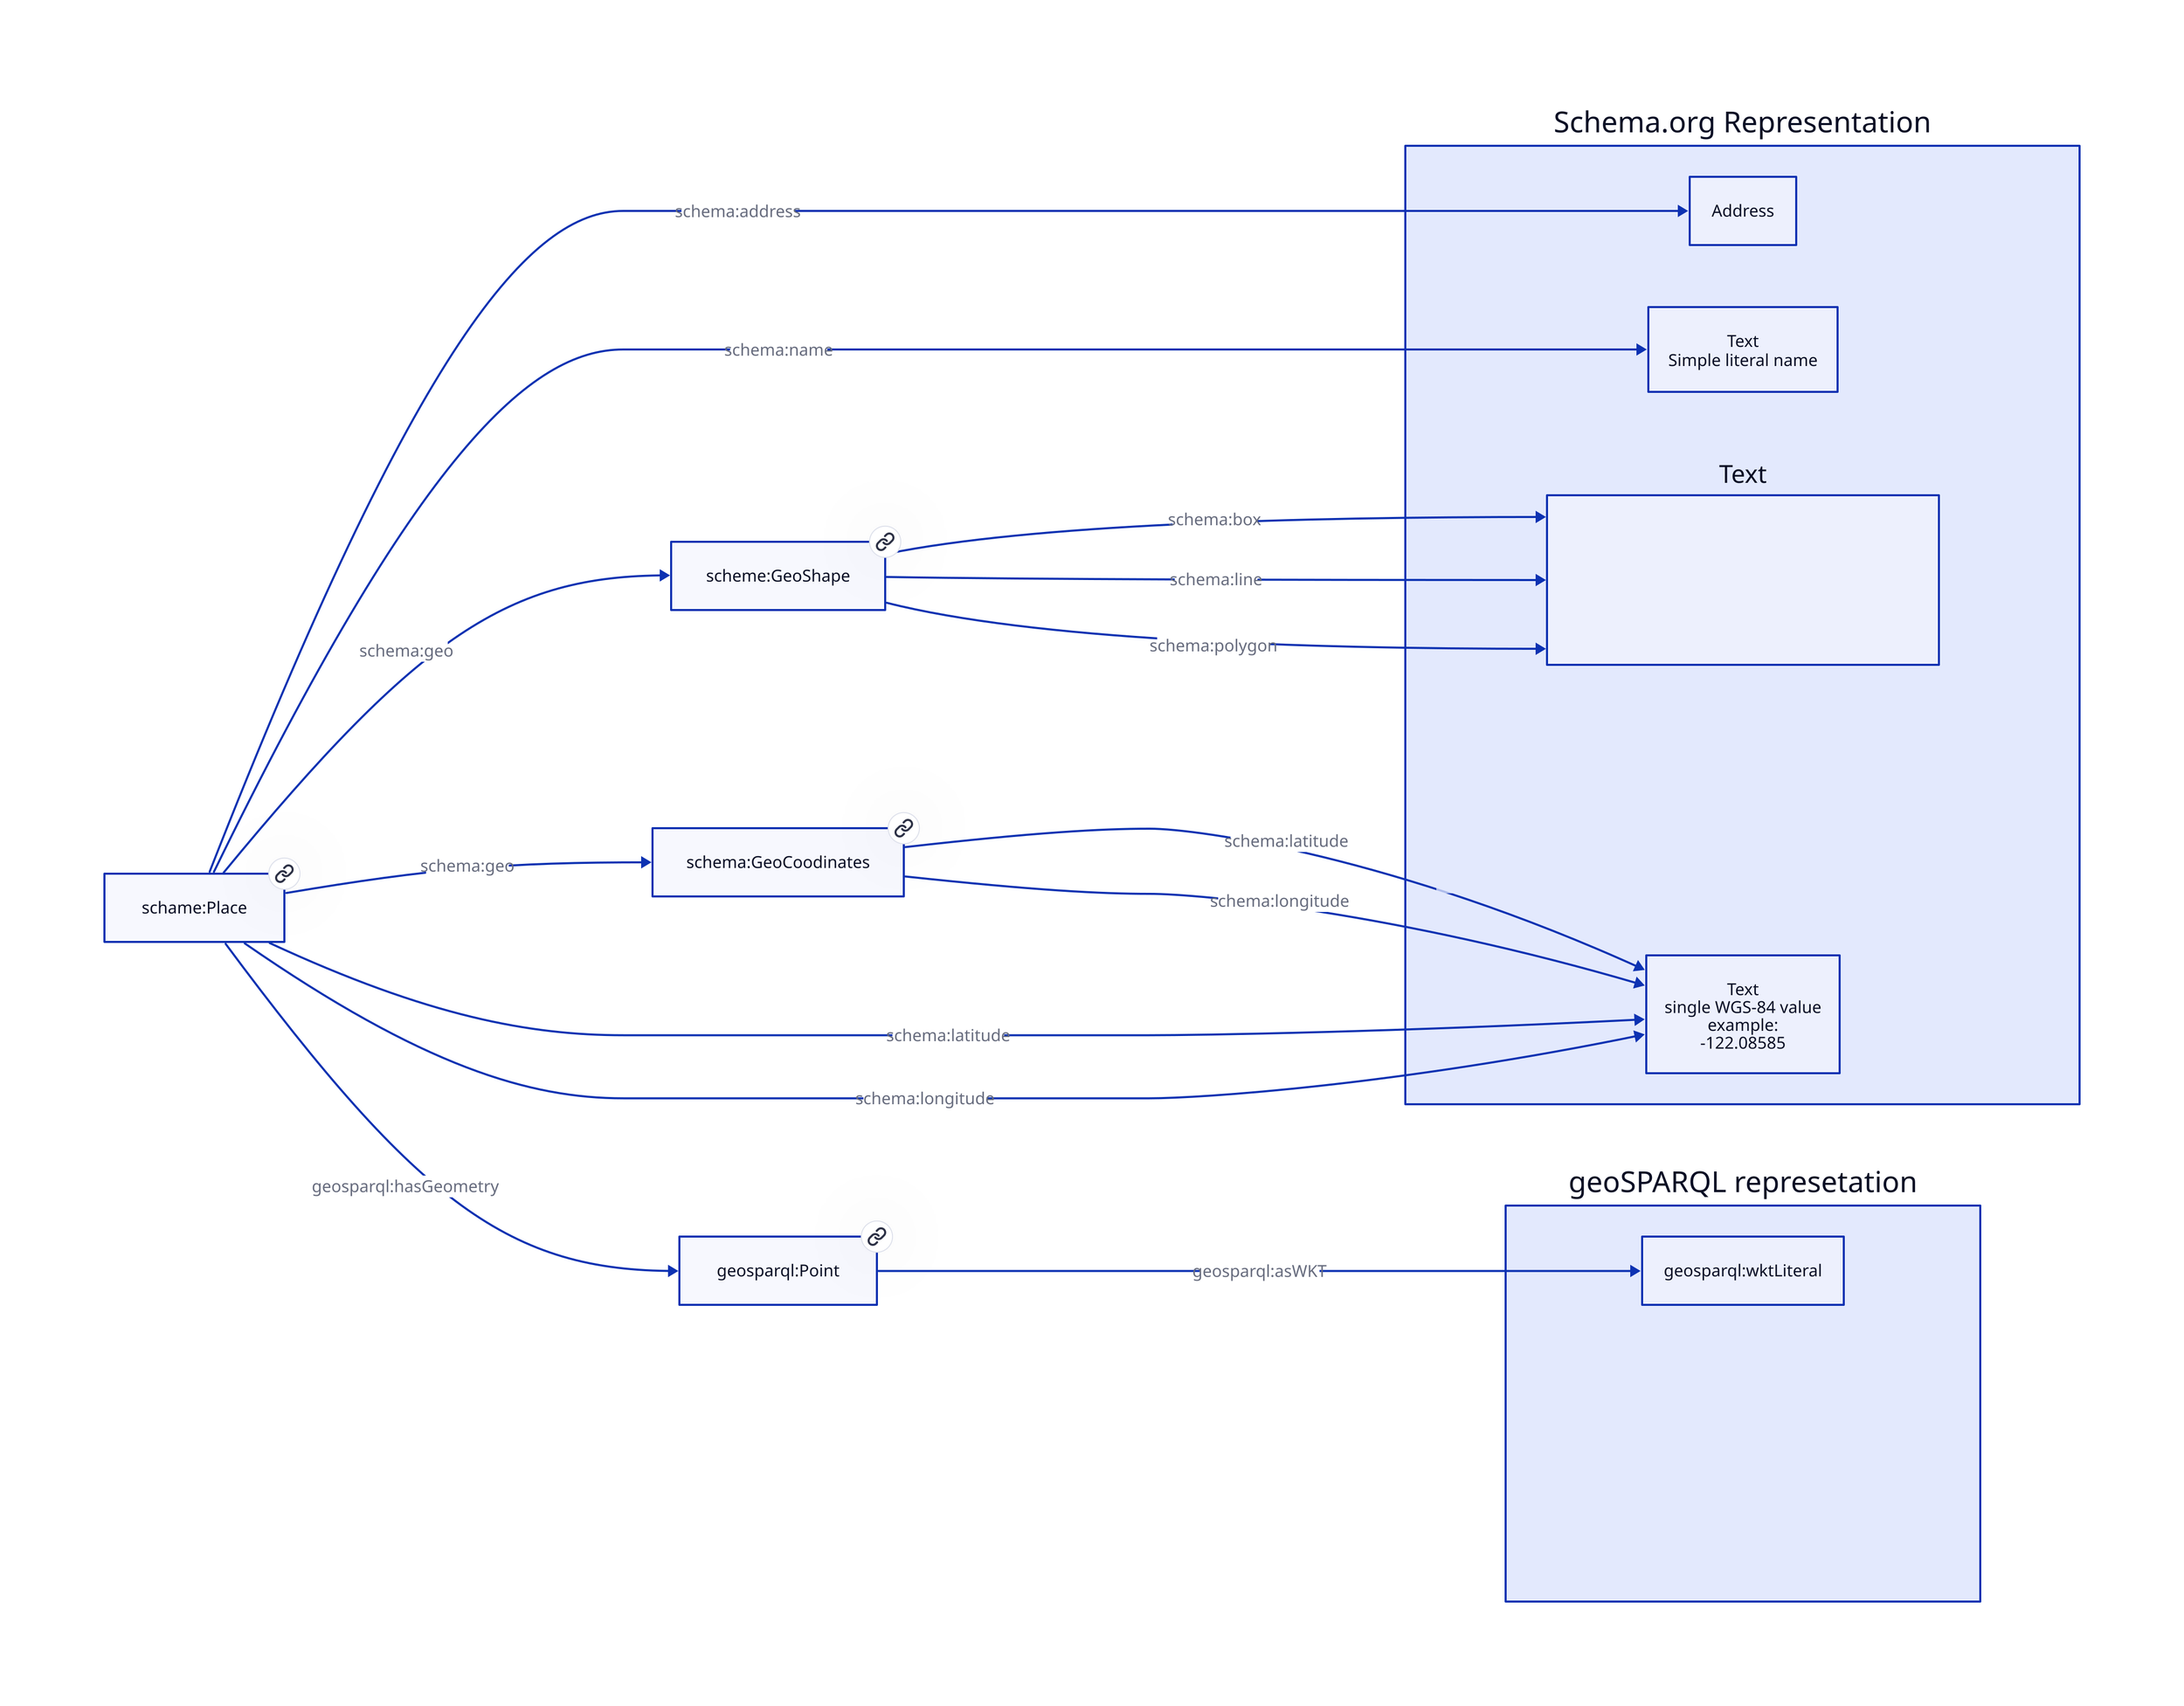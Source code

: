 direction: right

P: schame:Place {
  link: https://schema.org/Place
}

GS: scheme:GeoShape {
  link: https://schema.org/GeoShape
}

GC: schema:GeoCoodinates {
  link: https://schema.org/GeoCoordinates
}



srep: Schema.org Representation {
ad: Address
    t0: Text\nSimple literal name 
    t1: Text { note: |md 
BOX ``` 30 10 10 30 ```

LINE ``` 30 10 10 30 ```

POLYGON ``` 30 10 40 40 20 40 10 20 30 10 ``` | }

note2: |md

# Notes:

For POINT you need to use the latitude and longitude properties as noted in the diagram.

Schema.org is assumed to be lat/long (ie y,x)

Pairs are to be space separated, so it ends up as a string with out delimiters.
|

    t2: Text\nsingle WGS-84 value\n example:\n -122.08585 
}

p -> srep.ad: schema:address
P -> srep.t0: schema:name

P -> GS: schema:geo
P -> GC: schema:geo

GS -> srep.t1: schema:box
GS -> srep.t1: schema:line
GS -> srep.t1: schema:polygon

GC -> srep.t2: schema:latitude
GC -> srep.t2: schema:longitude

P -> srep.t2: schema:latitude
P -> srep.t2: schema:longitude

gsP: geosparql:Point {
   link: https://github.com/opengeospatial/ogc-geosparql
}

grep: geoSPARQL represetation {
gswkt: geosparql:wktLiteral

note1: |md

# WKT Literal examples

```
POINT (30 10) 
LINESTRING (30 10, 10 30, 40 40)
POLYGON ((30 10, 40 40, 20 40, 10 20, 30 10))
```

Note that WKT is x,y  so long,lat
|

}

P -> gsP: geosparql:hasGeometry
gsP -> grep.gswkt: geosparql:asWKT



